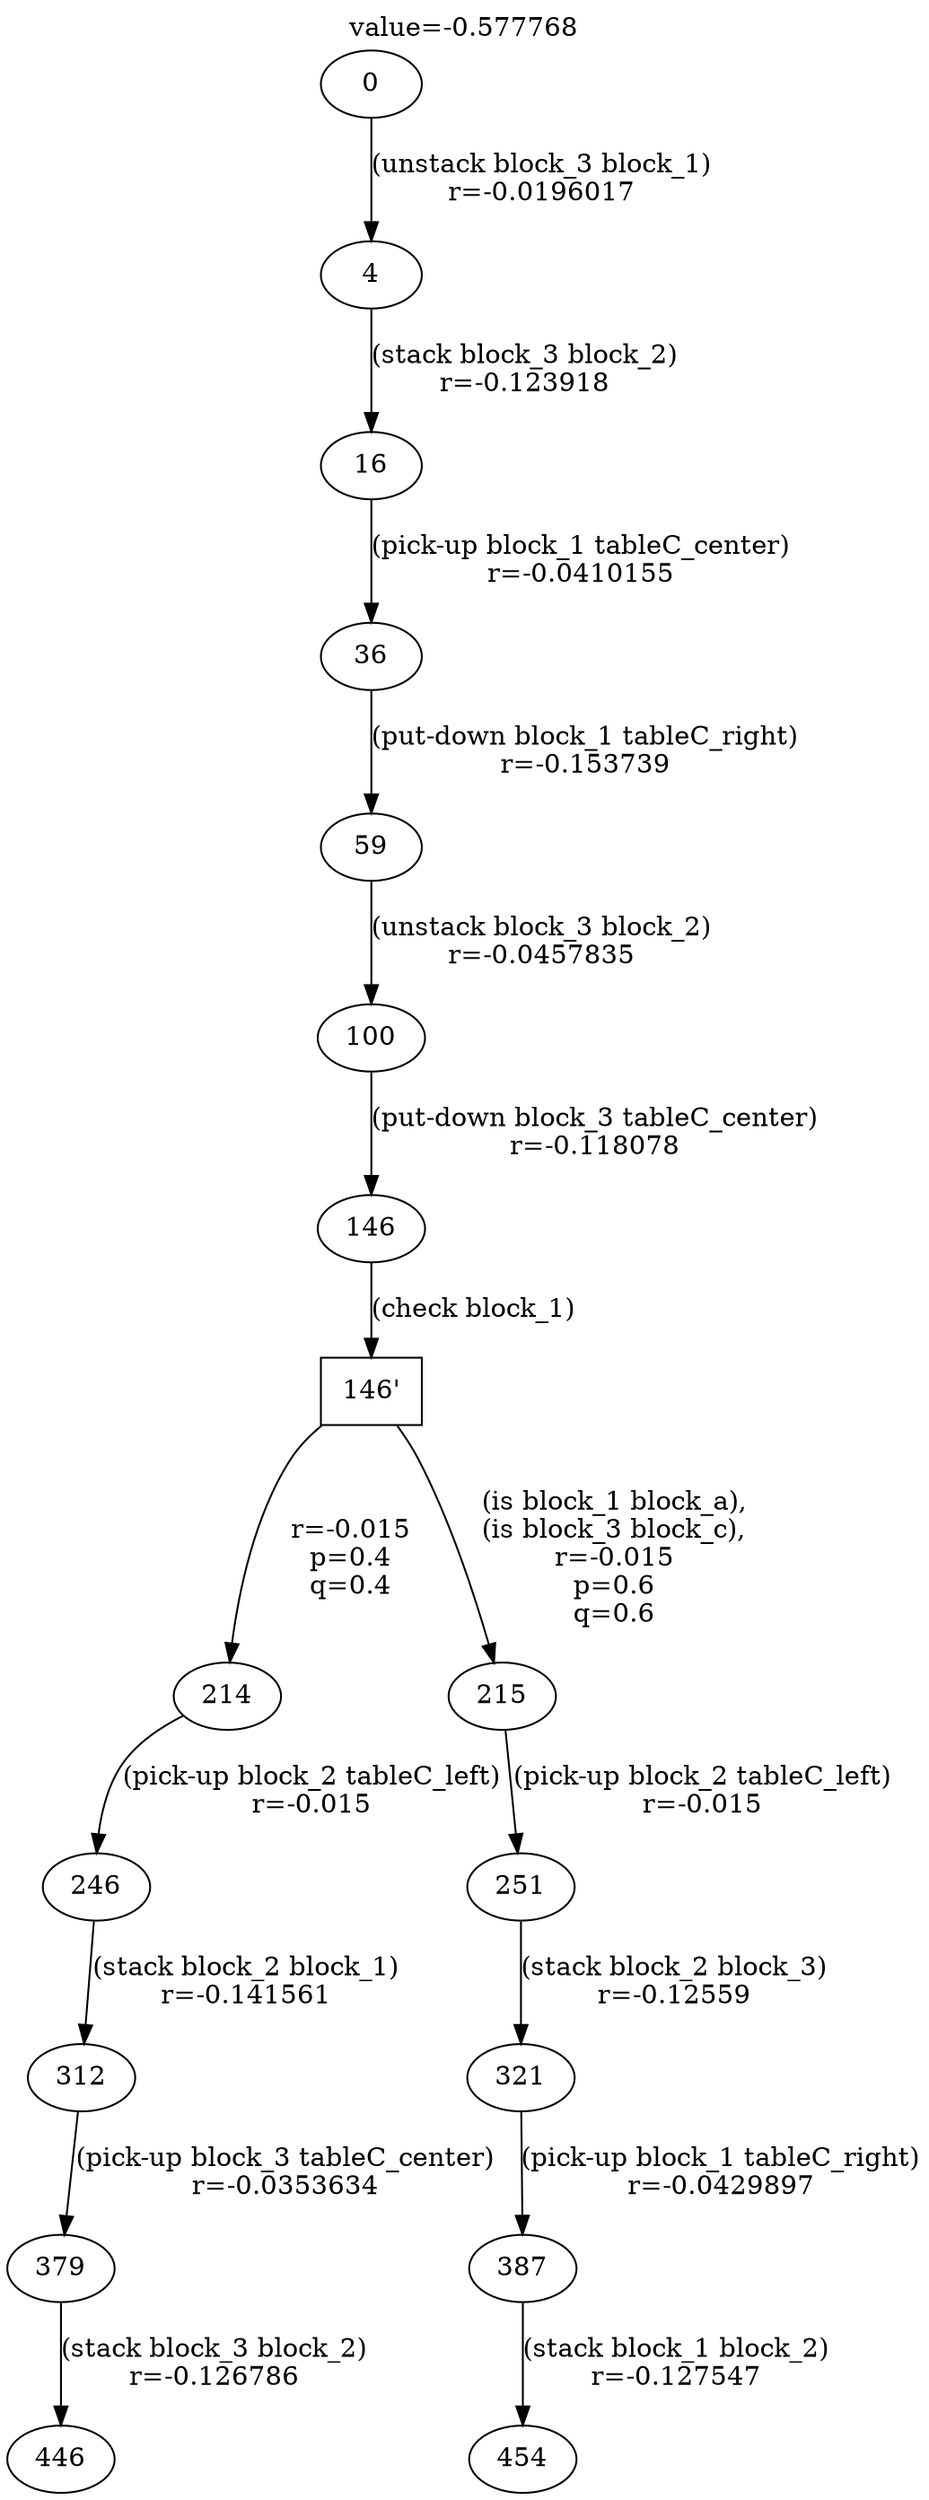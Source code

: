 digraph g{
label="value=-0.577768"
labelloc=top
0->4 [ label="(unstack block_3 block_1)
r=-0.0196017" ];
4->16 [ label="(stack block_3 block_2)
r=-0.123918" ];
16->36 [ label="(pick-up block_1 tableC_center)
r=-0.0410155" ];
36->59 [ label="(put-down block_1 tableC_right)
r=-0.153739" ];
59->100 [ label="(unstack block_3 block_2)
r=-0.0457835" ];
100->146 [ label="(put-down block_3 tableC_center)
r=-0.118078" ];
"146'" [ shape=box ] ;
146->"146'" [ label="(check block_1)" ];
"146'"->214 [ label="
r=-0.015
p=0.4
q=0.4" ];
214->246 [ label="(pick-up block_2 tableC_left)
r=-0.015" ];
246->312 [ label="(stack block_2 block_1)
r=-0.141561" ];
312->379 [ label="(pick-up block_3 tableC_center)
r=-0.0353634" ];
379->446 [ label="(stack block_3 block_2)
r=-0.126786" ];
"146'"->215 [ label="
(is block_1 block_a),
(is block_3 block_c),
r=-0.015
p=0.6
q=0.6" ];
215->251 [ label="(pick-up block_2 tableC_left)
r=-0.015" ];
251->321 [ label="(stack block_2 block_3)
r=-0.12559" ];
321->387 [ label="(pick-up block_1 tableC_right)
r=-0.0429897" ];
387->454 [ label="(stack block_1 block_2)
r=-0.127547" ];
}
